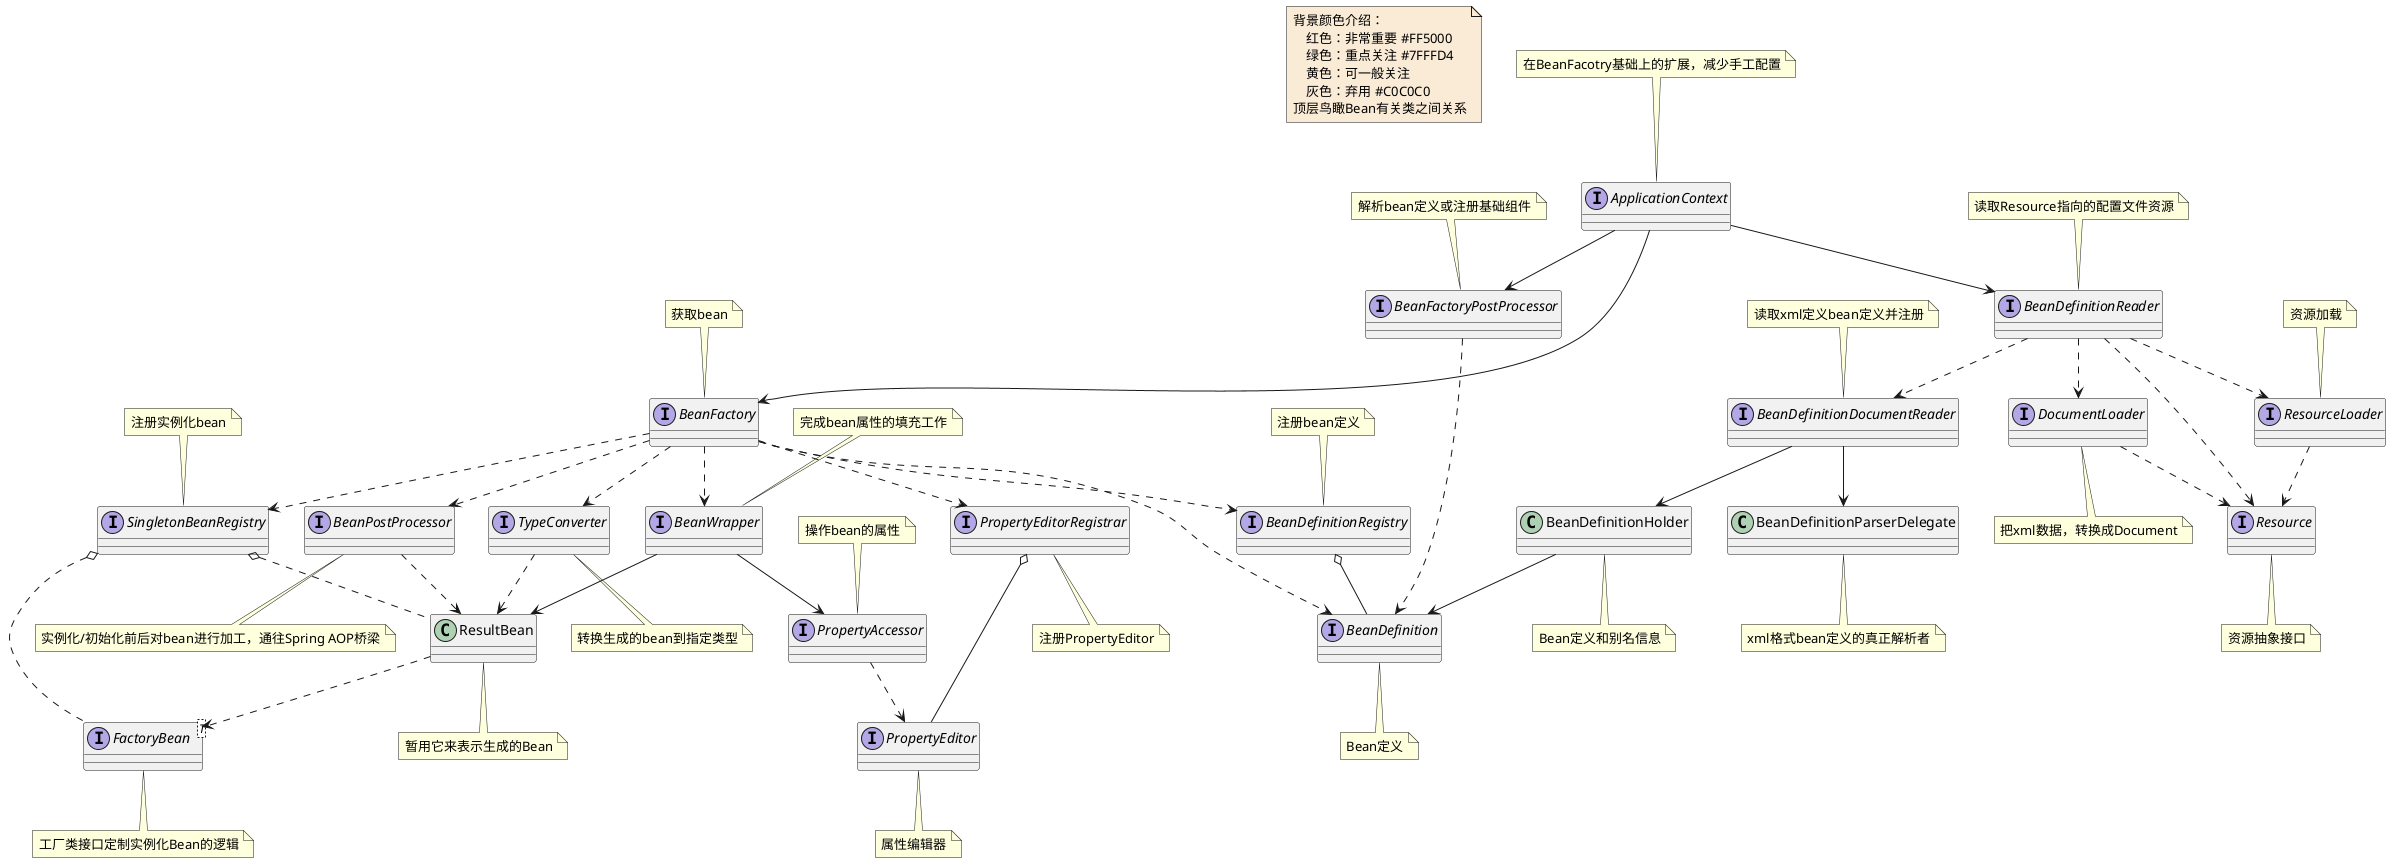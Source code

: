 @startuml

note  as N1 #FAEBD7
    背景颜色介绍：
        红色：非常重要 #FF5000
        绿色：重点关注 #7FFFD4
        黄色：可一般关注
        灰色：弃用 #C0C0C0
    顶层鸟瞰Bean有关类之间关系
end note

interface ApplicationContext
note top :在BeanFacotry基础上的扩展，减少手工配置

class ResultBean
note bottom : 暂用它来表示生成的Bean


interface BeanDefinition
note bottom :Bean定义

interface BeanDefinitionDocumentReader
note top :读取xml定义bean定义并注册

class BeanDefinitionHolder
note bottom :Bean定义和别名信息


interface  BeanDefinitionReader
note top :读取Resource指向的配置文件资源

interface BeanDefinitionRegistry
note top : 注册bean定义

class BeanDefinitionParserDelegate
note bottom : xml格式bean定义的真正解析者

interface BeanFactory
note top : 获取bean

interface BeanFactoryPostProcessor
note top : 解析bean定义或注册基础组件

interface BeanPostProcessor
note bottom : 实例化/初始化前后对bean进行加工，通往Spring AOP桥梁

interface BeanWrapper
note top : 完成bean属性的填充工作


interface DocumentLoader
note bottom : 把xml数据，转换成Document

interface FactoryBean<T>
note bottom : 工厂类接口定制实例化Bean的逻辑

interface PropertyAccessor
note top : 操作bean的属性

interface PropertyEditor
note  bottom : 属性编辑器


interface PropertyEditorRegistrar
note  bottom : 注册PropertyEditor


interface Resource
note bottom : 资源抽象接口


interface ResourceLoader
note top : 资源加载

interface SingletonBeanRegistry
note top : 注册实例化bean

interface TypeConverter
note bottom : 转换生成的bean到指定类型

ApplicationContext --> BeanDefinitionReader
ApplicationContext --> BeanFactory
ApplicationContext --> BeanFactoryPostProcessor



BeanDefinitionDocumentReader --> BeanDefinitionHolder
BeanDefinitionDocumentReader --> BeanDefinitionParserDelegate


BeanDefinitionHolder --> BeanDefinition

BeanDefinitionReader ..> BeanDefinitionDocumentReader
BeanDefinitionReader ..> DocumentLoader
BeanDefinitionReader ..> Resource
BeanDefinitionReader ..> ResourceLoader

BeanDefinitionRegistry o--BeanDefinition

BeanFactory ..> BeanDefinitionRegistry
BeanFactory ..> BeanDefinition
BeanFactory ..> BeanPostProcessor
BeanFactory ..> BeanWrapper
BeanFactory ..> SingletonBeanRegistry
BeanFactory ..> TypeConverter
BeanFactory ..> PropertyEditorRegistrar

BeanFactoryPostProcessor ..> BeanDefinition

BeanPostProcessor ..> ResultBean

BeanWrapper --> PropertyAccessor
BeanWrapper --> ResultBean

DocumentLoader ..> Resource

PropertyAccessor ..> PropertyEditor

PropertyEditorRegistrar o-- PropertyEditor

ResultBean ..> FactoryBean

ResourceLoader ..> Resource

SingletonBeanRegistry o.. FactoryBean
SingletonBeanRegistry o.. ResultBean

TypeConverter ..> ResultBean


@enduml